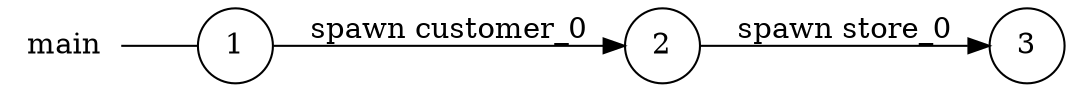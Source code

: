 digraph main {
	rankdir="LR";
	n_0 [label="main", shape="plaintext"];
	n_1 [id="1", shape=circle, label="1"];
	n_0 -> n_1 [arrowhead=none];
	n_2 [id="2", shape=circle, label="2"];
	n_3 [id="3", shape=circle, label="3"];

	n_2 -> n_3 [id="[$e|1]", label="spawn store_0"];
	n_1 -> n_2 [id="[$e|0]", label="spawn customer_0"];
}
